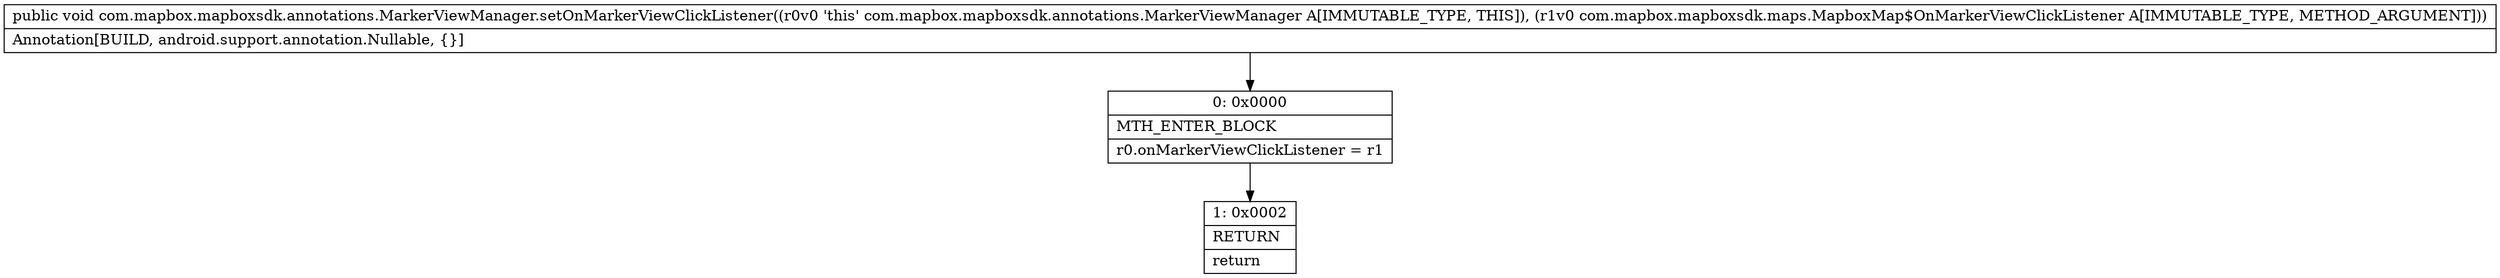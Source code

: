 digraph "CFG forcom.mapbox.mapboxsdk.annotations.MarkerViewManager.setOnMarkerViewClickListener(Lcom\/mapbox\/mapboxsdk\/maps\/MapboxMap$OnMarkerViewClickListener;)V" {
Node_0 [shape=record,label="{0\:\ 0x0000|MTH_ENTER_BLOCK\l|r0.onMarkerViewClickListener = r1\l}"];
Node_1 [shape=record,label="{1\:\ 0x0002|RETURN\l|return\l}"];
MethodNode[shape=record,label="{public void com.mapbox.mapboxsdk.annotations.MarkerViewManager.setOnMarkerViewClickListener((r0v0 'this' com.mapbox.mapboxsdk.annotations.MarkerViewManager A[IMMUTABLE_TYPE, THIS]), (r1v0 com.mapbox.mapboxsdk.maps.MapboxMap$OnMarkerViewClickListener A[IMMUTABLE_TYPE, METHOD_ARGUMENT]))  | Annotation[BUILD, android.support.annotation.Nullable, \{\}]\l}"];
MethodNode -> Node_0;
Node_0 -> Node_1;
}

